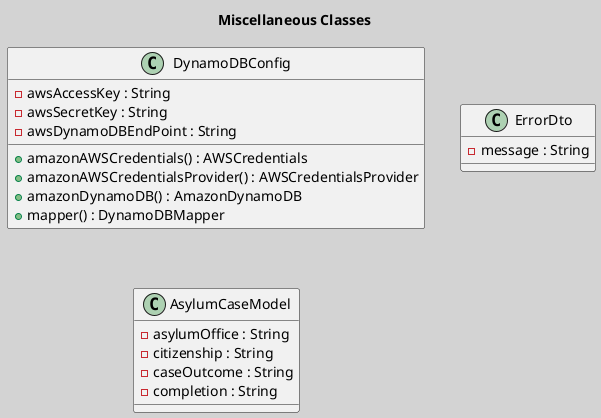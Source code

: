 @startuml
title Miscellaneous Classes
skinparam backgroundcolor lightgrey

'Config for DynamoDB
class DynamoDBConfig {
    - awsAccessKey : String
    - awsSecretKey : String
    - awsDynamoDBEndPoint : String
    + amazonAWSCredentials() : AWSCredentials
    + amazonAWSCredentialsProvider() : AWSCredentialsProvider
    + amazonDynamoDB() : AmazonDynamoDB
    + mapper() : DynamoDBMapper
}

class ErrorDto {
    - message : String
}

class AsylumCaseModel {
    - asylumOffice : String
    - citizenship : String
    - caseOutcome : String
    - completion : String
}
@enduml